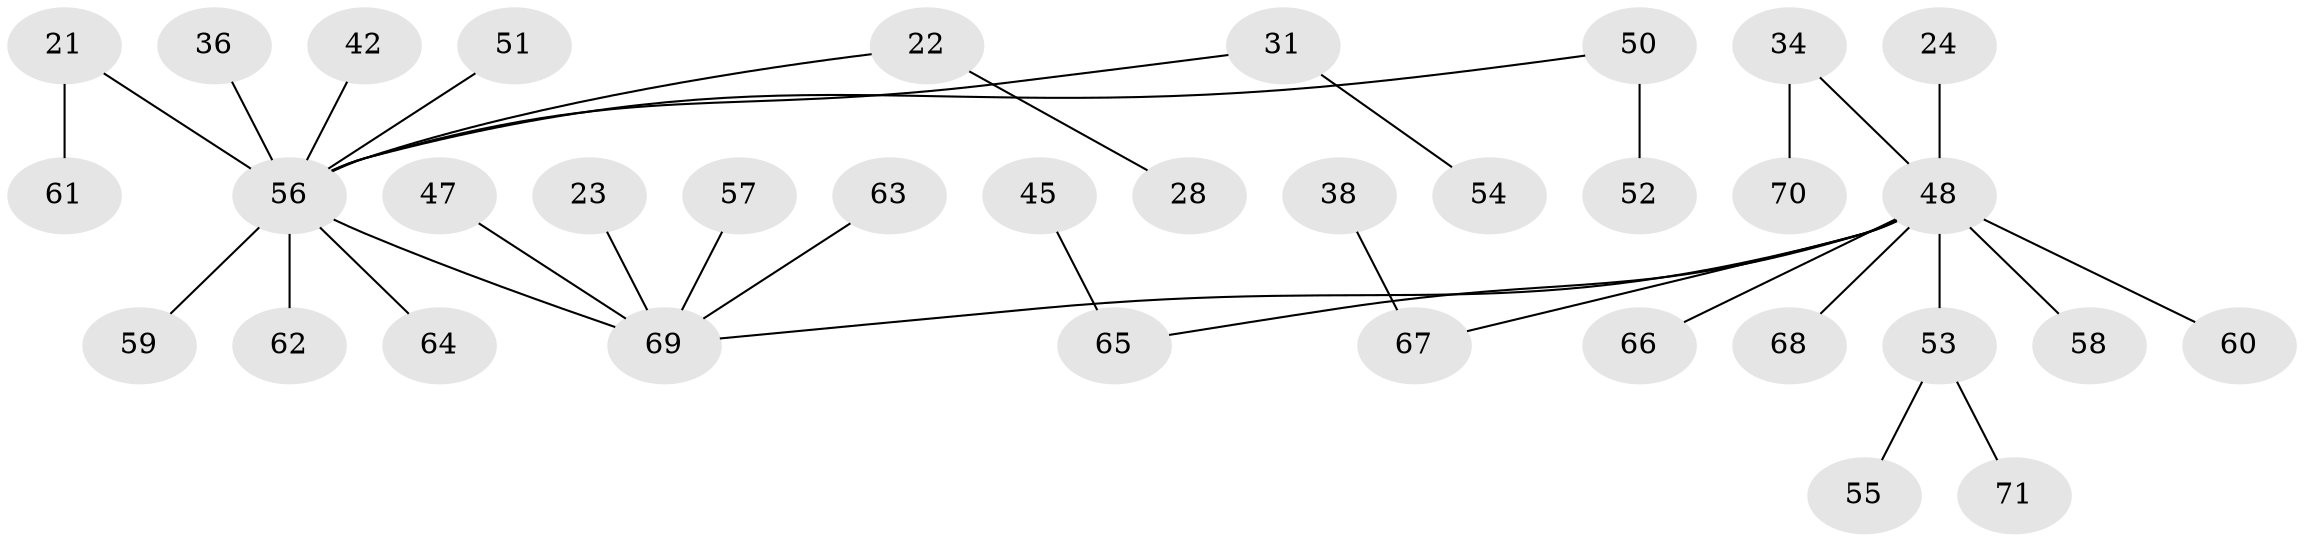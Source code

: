 // original degree distribution, {5: 0.07042253521126761, 4: 0.04225352112676056, 7: 0.014084507042253521, 3: 0.11267605633802817, 2: 0.2535211267605634, 1: 0.5070422535211268}
// Generated by graph-tools (version 1.1) at 2025/53/03/09/25 04:53:04]
// undirected, 35 vertices, 34 edges
graph export_dot {
graph [start="1"]
  node [color=gray90,style=filled];
  21;
  22;
  23;
  24;
  28;
  31;
  34;
  36;
  38;
  42;
  45;
  47;
  48 [super="+10+9+37+39"];
  50;
  51;
  52;
  53 [super="+29+46"];
  54;
  55;
  56 [super="+30+49"];
  57;
  58;
  59;
  60;
  61;
  62;
  63;
  64;
  65 [super="+8"];
  66 [super="+13+14"];
  67 [super="+11"];
  68;
  69 [super="+7+35+43+44"];
  70;
  71;
  21 -- 61;
  21 -- 56;
  22 -- 28;
  22 -- 56;
  23 -- 69;
  24 -- 48;
  31 -- 54;
  31 -- 56;
  34 -- 70;
  34 -- 48;
  36 -- 56;
  38 -- 67;
  42 -- 56;
  45 -- 65;
  47 -- 69;
  48 -- 58;
  48 -- 68;
  48 -- 66;
  48 -- 53;
  48 -- 60;
  48 -- 65;
  48 -- 67;
  48 -- 69;
  50 -- 52;
  50 -- 56;
  51 -- 56;
  53 -- 55;
  53 -- 71;
  56 -- 69;
  56 -- 64;
  56 -- 59;
  56 -- 62;
  57 -- 69;
  63 -- 69;
}
